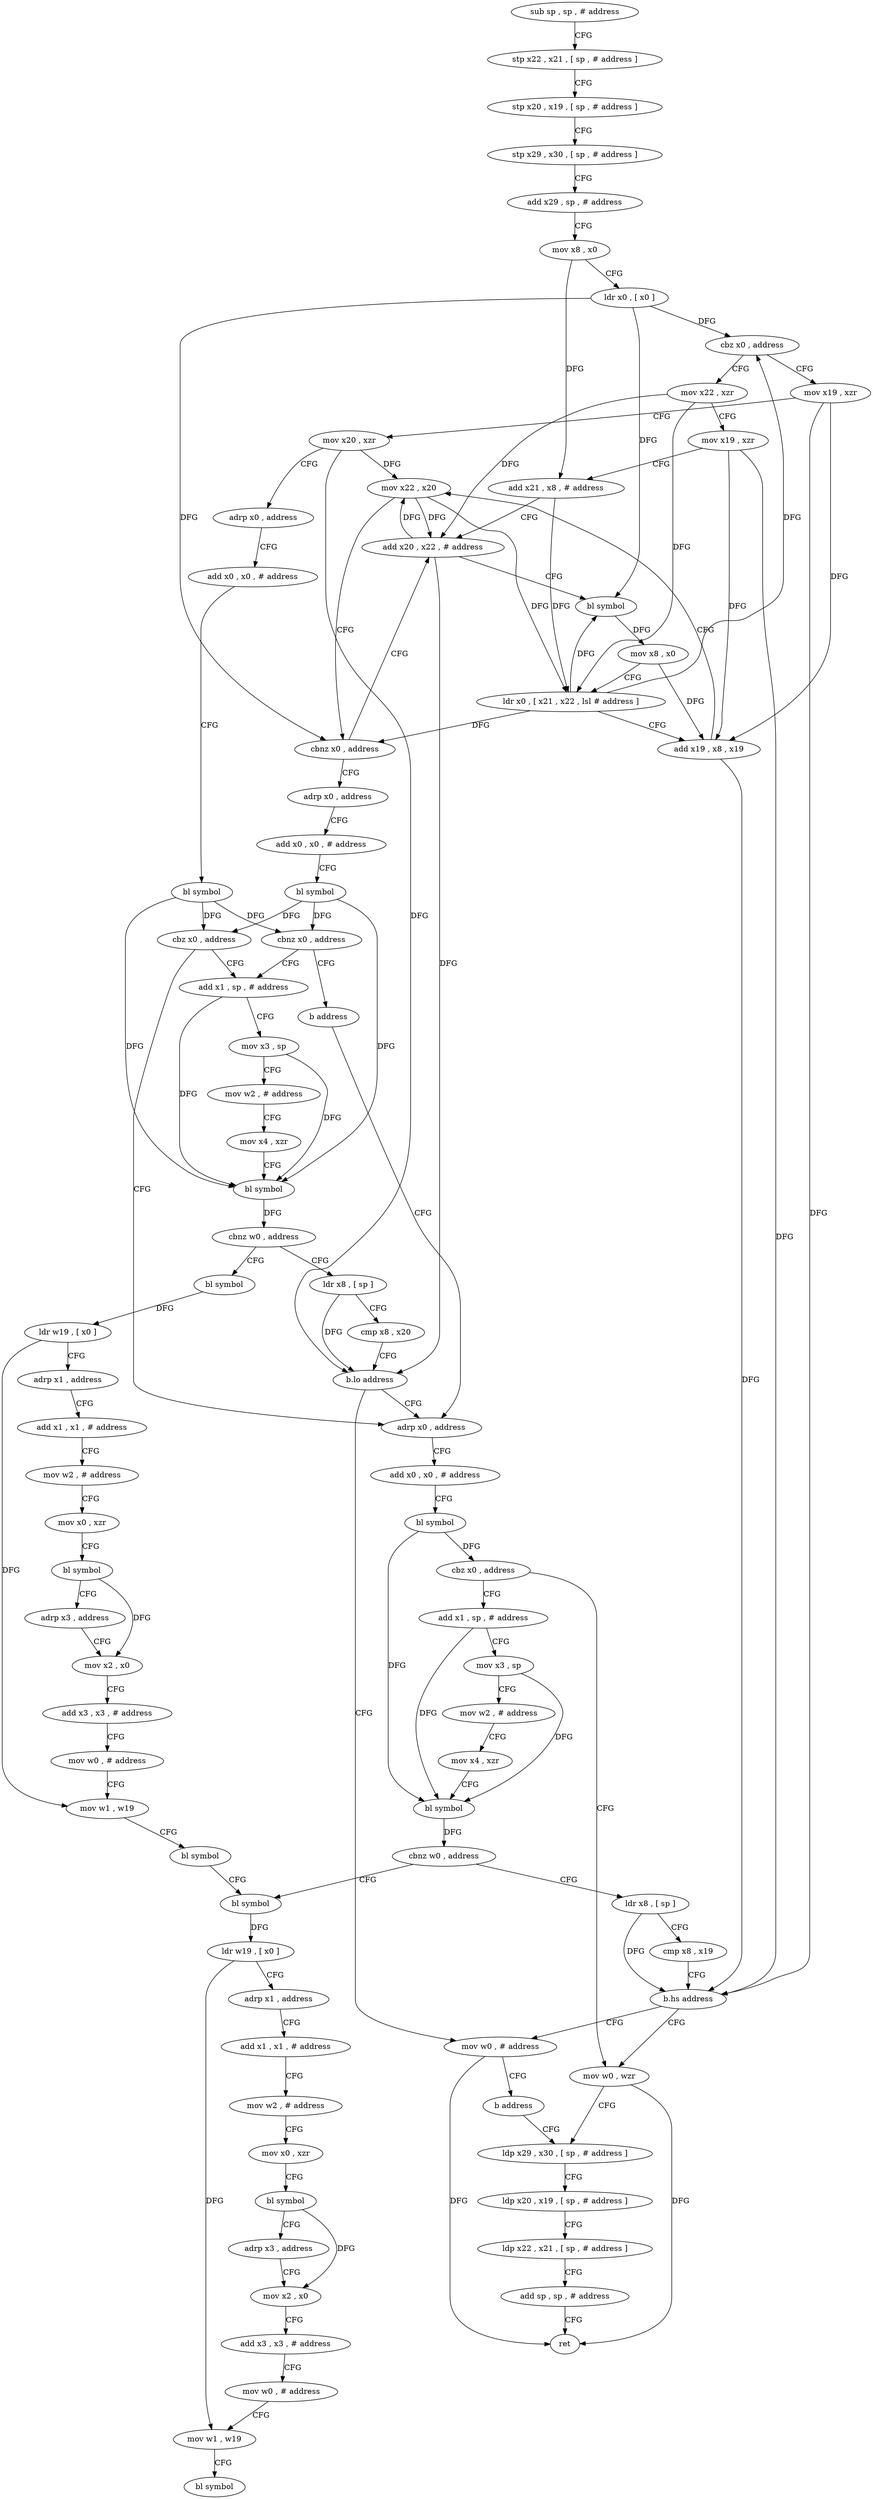 digraph "func" {
"4263260" [label = "sub sp , sp , # address" ]
"4263264" [label = "stp x22 , x21 , [ sp , # address ]" ]
"4263268" [label = "stp x20 , x19 , [ sp , # address ]" ]
"4263272" [label = "stp x29 , x30 , [ sp , # address ]" ]
"4263276" [label = "add x29 , sp , # address" ]
"4263280" [label = "mov x8 , x0" ]
"4263284" [label = "ldr x0 , [ x0 ]" ]
"4263288" [label = "cbz x0 , address" ]
"4263352" [label = "mov x19 , xzr" ]
"4263292" [label = "mov x22 , xzr" ]
"4263356" [label = "mov x20 , xzr" ]
"4263360" [label = "adrp x0 , address" ]
"4263364" [label = "add x0 , x0 , # address" ]
"4263368" [label = "bl symbol" ]
"4263372" [label = "cbz x0 , address" ]
"4263412" [label = "adrp x0 , address" ]
"4263376" [label = "add x1 , sp , # address" ]
"4263296" [label = "mov x19 , xzr" ]
"4263300" [label = "add x21 , x8 , # address" ]
"4263304" [label = "add x20 , x22 , # address" ]
"4263416" [label = "add x0 , x0 , # address" ]
"4263420" [label = "bl symbol" ]
"4263424" [label = "cbz x0 , address" ]
"4263472" [label = "mov w0 , wzr" ]
"4263428" [label = "add x1 , sp , # address" ]
"4263380" [label = "mov x3 , sp" ]
"4263384" [label = "mov w2 , # address" ]
"4263388" [label = "mov x4 , xzr" ]
"4263392" [label = "bl symbol" ]
"4263396" [label = "cbnz w0 , address" ]
"4263496" [label = "bl symbol" ]
"4263400" [label = "ldr x8 , [ sp ]" ]
"4263308" [label = "bl symbol" ]
"4263312" [label = "mov x8 , x0" ]
"4263316" [label = "ldr x0 , [ x21 , x22 , lsl # address ]" ]
"4263320" [label = "add x19 , x8 , x19" ]
"4263324" [label = "mov x22 , x20" ]
"4263328" [label = "cbnz x0 , address" ]
"4263332" [label = "adrp x0 , address" ]
"4263336" [label = "add x0 , x0 , # address" ]
"4263340" [label = "bl symbol" ]
"4263344" [label = "cbnz x0 , address" ]
"4263348" [label = "b address" ]
"4263476" [label = "ldp x29 , x30 , [ sp , # address ]" ]
"4263432" [label = "mov x3 , sp" ]
"4263436" [label = "mov w2 , # address" ]
"4263440" [label = "mov x4 , xzr" ]
"4263444" [label = "bl symbol" ]
"4263448" [label = "cbnz w0 , address" ]
"4263548" [label = "bl symbol" ]
"4263452" [label = "ldr x8 , [ sp ]" ]
"4263500" [label = "ldr w19 , [ x0 ]" ]
"4263504" [label = "adrp x1 , address" ]
"4263508" [label = "add x1 , x1 , # address" ]
"4263512" [label = "mov w2 , # address" ]
"4263516" [label = "mov x0 , xzr" ]
"4263520" [label = "bl symbol" ]
"4263524" [label = "adrp x3 , address" ]
"4263528" [label = "mov x2 , x0" ]
"4263532" [label = "add x3 , x3 , # address" ]
"4263536" [label = "mov w0 , # address" ]
"4263540" [label = "mov w1 , w19" ]
"4263544" [label = "bl symbol" ]
"4263404" [label = "cmp x8 , x20" ]
"4263408" [label = "b.lo address" ]
"4263464" [label = "mov w0 , # address" ]
"4263552" [label = "ldr w19 , [ x0 ]" ]
"4263556" [label = "adrp x1 , address" ]
"4263560" [label = "add x1 , x1 , # address" ]
"4263564" [label = "mov w2 , # address" ]
"4263568" [label = "mov x0 , xzr" ]
"4263572" [label = "bl symbol" ]
"4263576" [label = "adrp x3 , address" ]
"4263580" [label = "mov x2 , x0" ]
"4263584" [label = "add x3 , x3 , # address" ]
"4263588" [label = "mov w0 , # address" ]
"4263592" [label = "mov w1 , w19" ]
"4263596" [label = "bl symbol" ]
"4263456" [label = "cmp x8 , x19" ]
"4263460" [label = "b.hs address" ]
"4263468" [label = "b address" ]
"4263480" [label = "ldp x20 , x19 , [ sp , # address ]" ]
"4263484" [label = "ldp x22 , x21 , [ sp , # address ]" ]
"4263488" [label = "add sp , sp , # address" ]
"4263492" [label = "ret" ]
"4263260" -> "4263264" [ label = "CFG" ]
"4263264" -> "4263268" [ label = "CFG" ]
"4263268" -> "4263272" [ label = "CFG" ]
"4263272" -> "4263276" [ label = "CFG" ]
"4263276" -> "4263280" [ label = "CFG" ]
"4263280" -> "4263284" [ label = "CFG" ]
"4263280" -> "4263300" [ label = "DFG" ]
"4263284" -> "4263288" [ label = "DFG" ]
"4263284" -> "4263308" [ label = "DFG" ]
"4263284" -> "4263328" [ label = "DFG" ]
"4263288" -> "4263352" [ label = "CFG" ]
"4263288" -> "4263292" [ label = "CFG" ]
"4263352" -> "4263356" [ label = "CFG" ]
"4263352" -> "4263320" [ label = "DFG" ]
"4263352" -> "4263460" [ label = "DFG" ]
"4263292" -> "4263296" [ label = "CFG" ]
"4263292" -> "4263304" [ label = "DFG" ]
"4263292" -> "4263316" [ label = "DFG" ]
"4263356" -> "4263360" [ label = "CFG" ]
"4263356" -> "4263324" [ label = "DFG" ]
"4263356" -> "4263408" [ label = "DFG" ]
"4263360" -> "4263364" [ label = "CFG" ]
"4263364" -> "4263368" [ label = "CFG" ]
"4263368" -> "4263372" [ label = "DFG" ]
"4263368" -> "4263392" [ label = "DFG" ]
"4263368" -> "4263344" [ label = "DFG" ]
"4263372" -> "4263412" [ label = "CFG" ]
"4263372" -> "4263376" [ label = "CFG" ]
"4263412" -> "4263416" [ label = "CFG" ]
"4263376" -> "4263380" [ label = "CFG" ]
"4263376" -> "4263392" [ label = "DFG" ]
"4263296" -> "4263300" [ label = "CFG" ]
"4263296" -> "4263320" [ label = "DFG" ]
"4263296" -> "4263460" [ label = "DFG" ]
"4263300" -> "4263304" [ label = "CFG" ]
"4263300" -> "4263316" [ label = "DFG" ]
"4263304" -> "4263308" [ label = "CFG" ]
"4263304" -> "4263324" [ label = "DFG" ]
"4263304" -> "4263408" [ label = "DFG" ]
"4263416" -> "4263420" [ label = "CFG" ]
"4263420" -> "4263424" [ label = "DFG" ]
"4263420" -> "4263444" [ label = "DFG" ]
"4263424" -> "4263472" [ label = "CFG" ]
"4263424" -> "4263428" [ label = "CFG" ]
"4263472" -> "4263476" [ label = "CFG" ]
"4263472" -> "4263492" [ label = "DFG" ]
"4263428" -> "4263432" [ label = "CFG" ]
"4263428" -> "4263444" [ label = "DFG" ]
"4263380" -> "4263384" [ label = "CFG" ]
"4263380" -> "4263392" [ label = "DFG" ]
"4263384" -> "4263388" [ label = "CFG" ]
"4263388" -> "4263392" [ label = "CFG" ]
"4263392" -> "4263396" [ label = "DFG" ]
"4263396" -> "4263496" [ label = "CFG" ]
"4263396" -> "4263400" [ label = "CFG" ]
"4263496" -> "4263500" [ label = "DFG" ]
"4263400" -> "4263404" [ label = "CFG" ]
"4263400" -> "4263408" [ label = "DFG" ]
"4263308" -> "4263312" [ label = "DFG" ]
"4263312" -> "4263316" [ label = "CFG" ]
"4263312" -> "4263320" [ label = "DFG" ]
"4263316" -> "4263320" [ label = "CFG" ]
"4263316" -> "4263288" [ label = "DFG" ]
"4263316" -> "4263308" [ label = "DFG" ]
"4263316" -> "4263328" [ label = "DFG" ]
"4263320" -> "4263324" [ label = "CFG" ]
"4263320" -> "4263460" [ label = "DFG" ]
"4263324" -> "4263328" [ label = "CFG" ]
"4263324" -> "4263304" [ label = "DFG" ]
"4263324" -> "4263316" [ label = "DFG" ]
"4263328" -> "4263304" [ label = "CFG" ]
"4263328" -> "4263332" [ label = "CFG" ]
"4263332" -> "4263336" [ label = "CFG" ]
"4263336" -> "4263340" [ label = "CFG" ]
"4263340" -> "4263344" [ label = "DFG" ]
"4263340" -> "4263372" [ label = "DFG" ]
"4263340" -> "4263392" [ label = "DFG" ]
"4263344" -> "4263376" [ label = "CFG" ]
"4263344" -> "4263348" [ label = "CFG" ]
"4263348" -> "4263412" [ label = "CFG" ]
"4263476" -> "4263480" [ label = "CFG" ]
"4263432" -> "4263436" [ label = "CFG" ]
"4263432" -> "4263444" [ label = "DFG" ]
"4263436" -> "4263440" [ label = "CFG" ]
"4263440" -> "4263444" [ label = "CFG" ]
"4263444" -> "4263448" [ label = "DFG" ]
"4263448" -> "4263548" [ label = "CFG" ]
"4263448" -> "4263452" [ label = "CFG" ]
"4263548" -> "4263552" [ label = "DFG" ]
"4263452" -> "4263456" [ label = "CFG" ]
"4263452" -> "4263460" [ label = "DFG" ]
"4263500" -> "4263504" [ label = "CFG" ]
"4263500" -> "4263540" [ label = "DFG" ]
"4263504" -> "4263508" [ label = "CFG" ]
"4263508" -> "4263512" [ label = "CFG" ]
"4263512" -> "4263516" [ label = "CFG" ]
"4263516" -> "4263520" [ label = "CFG" ]
"4263520" -> "4263524" [ label = "CFG" ]
"4263520" -> "4263528" [ label = "DFG" ]
"4263524" -> "4263528" [ label = "CFG" ]
"4263528" -> "4263532" [ label = "CFG" ]
"4263532" -> "4263536" [ label = "CFG" ]
"4263536" -> "4263540" [ label = "CFG" ]
"4263540" -> "4263544" [ label = "CFG" ]
"4263544" -> "4263548" [ label = "CFG" ]
"4263404" -> "4263408" [ label = "CFG" ]
"4263408" -> "4263464" [ label = "CFG" ]
"4263408" -> "4263412" [ label = "CFG" ]
"4263464" -> "4263468" [ label = "CFG" ]
"4263464" -> "4263492" [ label = "DFG" ]
"4263552" -> "4263556" [ label = "CFG" ]
"4263552" -> "4263592" [ label = "DFG" ]
"4263556" -> "4263560" [ label = "CFG" ]
"4263560" -> "4263564" [ label = "CFG" ]
"4263564" -> "4263568" [ label = "CFG" ]
"4263568" -> "4263572" [ label = "CFG" ]
"4263572" -> "4263576" [ label = "CFG" ]
"4263572" -> "4263580" [ label = "DFG" ]
"4263576" -> "4263580" [ label = "CFG" ]
"4263580" -> "4263584" [ label = "CFG" ]
"4263584" -> "4263588" [ label = "CFG" ]
"4263588" -> "4263592" [ label = "CFG" ]
"4263592" -> "4263596" [ label = "CFG" ]
"4263456" -> "4263460" [ label = "CFG" ]
"4263460" -> "4263472" [ label = "CFG" ]
"4263460" -> "4263464" [ label = "CFG" ]
"4263468" -> "4263476" [ label = "CFG" ]
"4263480" -> "4263484" [ label = "CFG" ]
"4263484" -> "4263488" [ label = "CFG" ]
"4263488" -> "4263492" [ label = "CFG" ]
}
